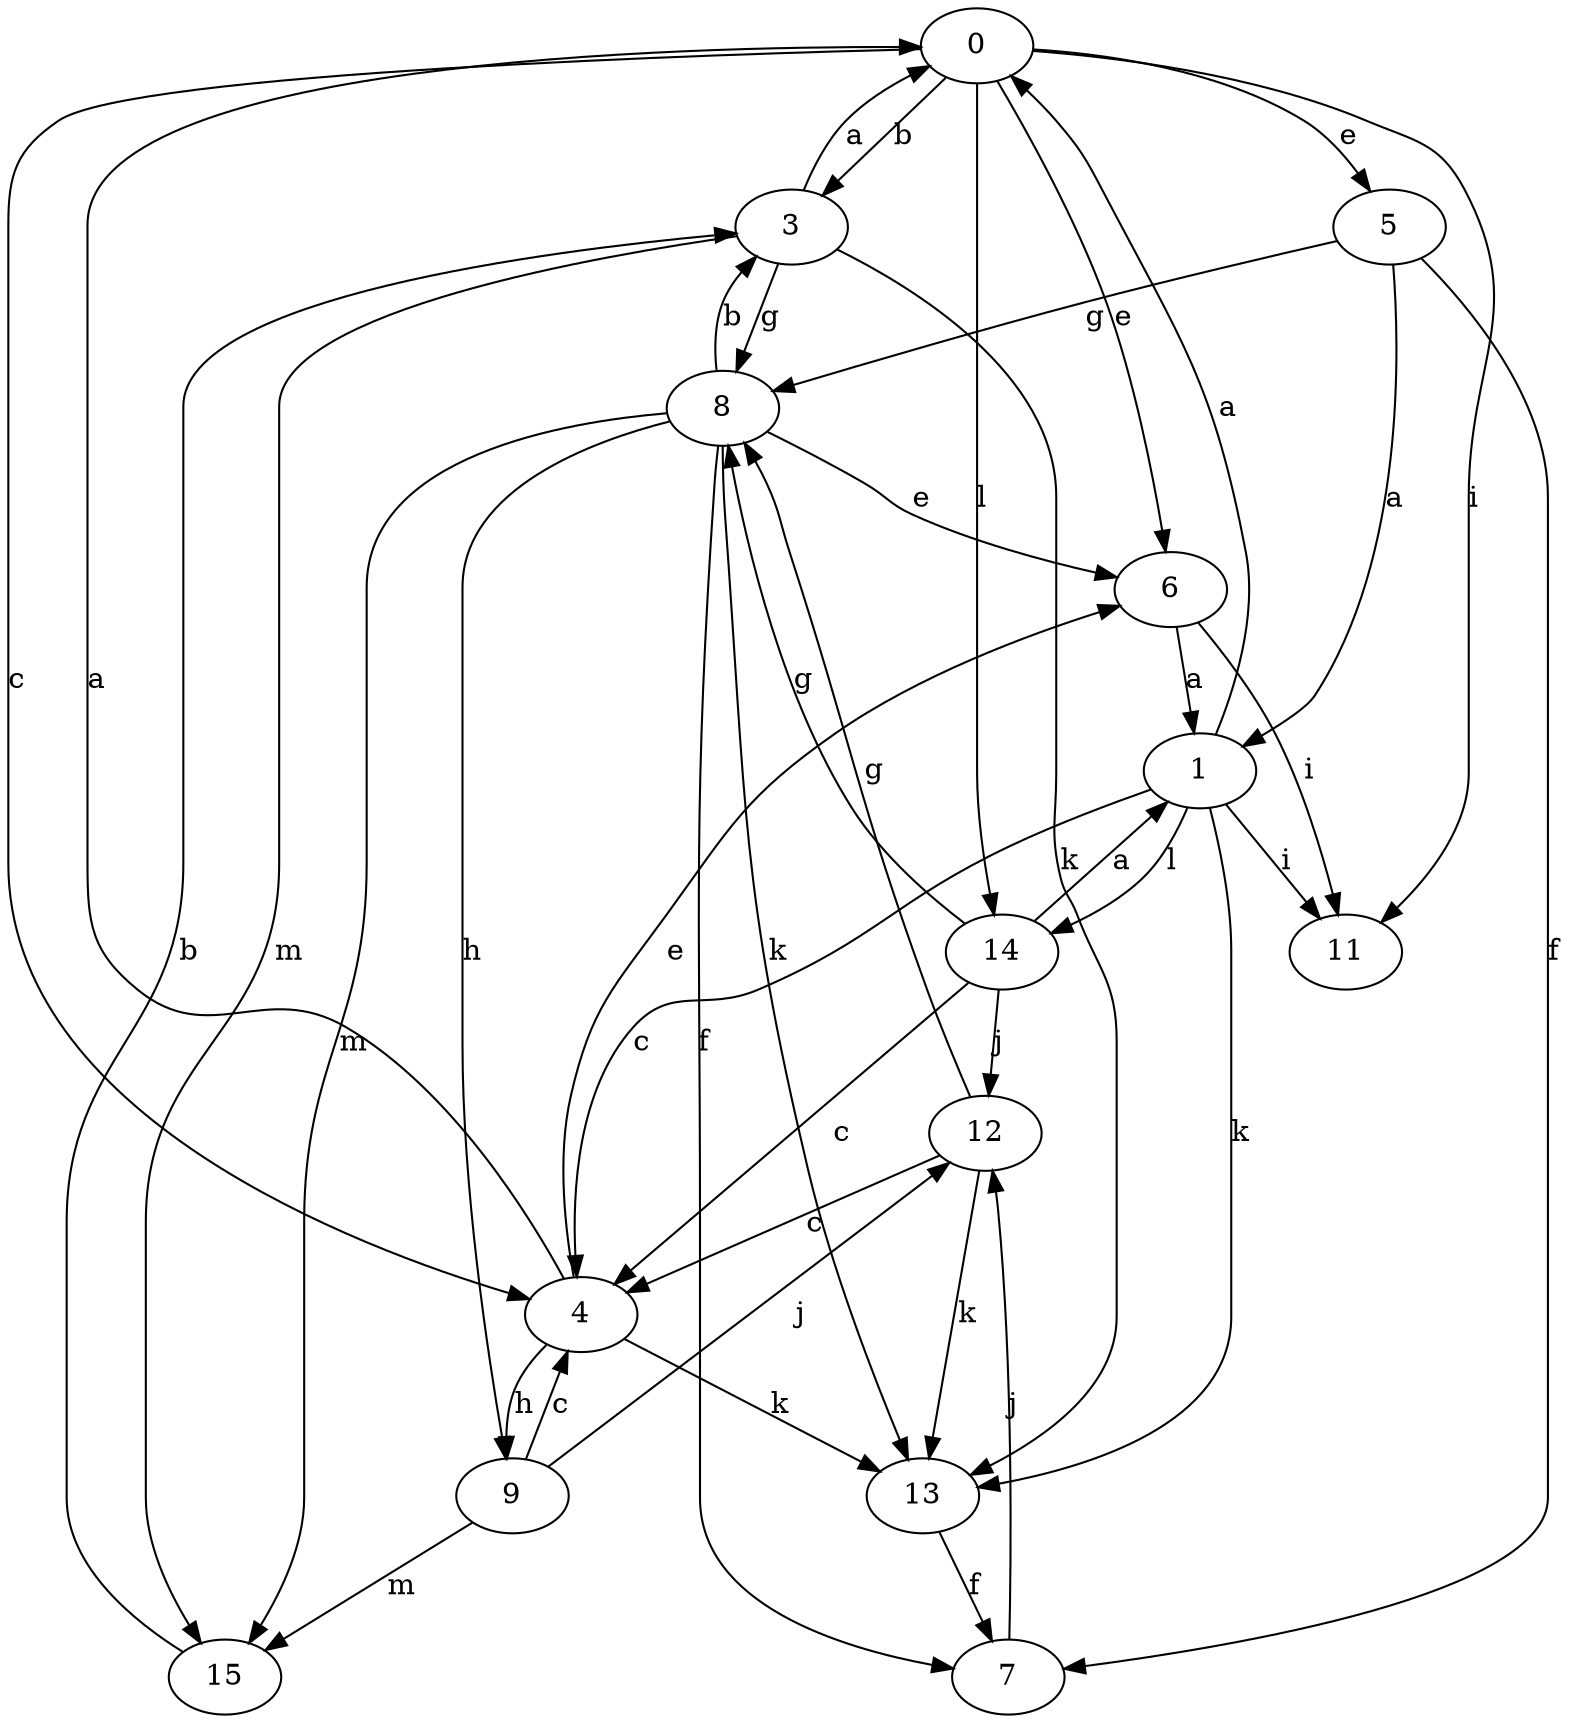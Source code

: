 strict digraph  {
0;
1;
3;
4;
5;
6;
7;
8;
9;
11;
12;
13;
14;
15;
0 -> 3  [label=b];
0 -> 4  [label=c];
0 -> 5  [label=e];
0 -> 6  [label=e];
0 -> 11  [label=i];
0 -> 14  [label=l];
1 -> 0  [label=a];
1 -> 4  [label=c];
1 -> 11  [label=i];
1 -> 13  [label=k];
1 -> 14  [label=l];
3 -> 0  [label=a];
3 -> 8  [label=g];
3 -> 13  [label=k];
3 -> 15  [label=m];
4 -> 0  [label=a];
4 -> 6  [label=e];
4 -> 9  [label=h];
4 -> 13  [label=k];
5 -> 1  [label=a];
5 -> 7  [label=f];
5 -> 8  [label=g];
6 -> 1  [label=a];
6 -> 11  [label=i];
7 -> 12  [label=j];
8 -> 3  [label=b];
8 -> 6  [label=e];
8 -> 7  [label=f];
8 -> 9  [label=h];
8 -> 13  [label=k];
8 -> 15  [label=m];
9 -> 4  [label=c];
9 -> 12  [label=j];
9 -> 15  [label=m];
12 -> 4  [label=c];
12 -> 8  [label=g];
12 -> 13  [label=k];
13 -> 7  [label=f];
14 -> 1  [label=a];
14 -> 4  [label=c];
14 -> 8  [label=g];
14 -> 12  [label=j];
15 -> 3  [label=b];
}
